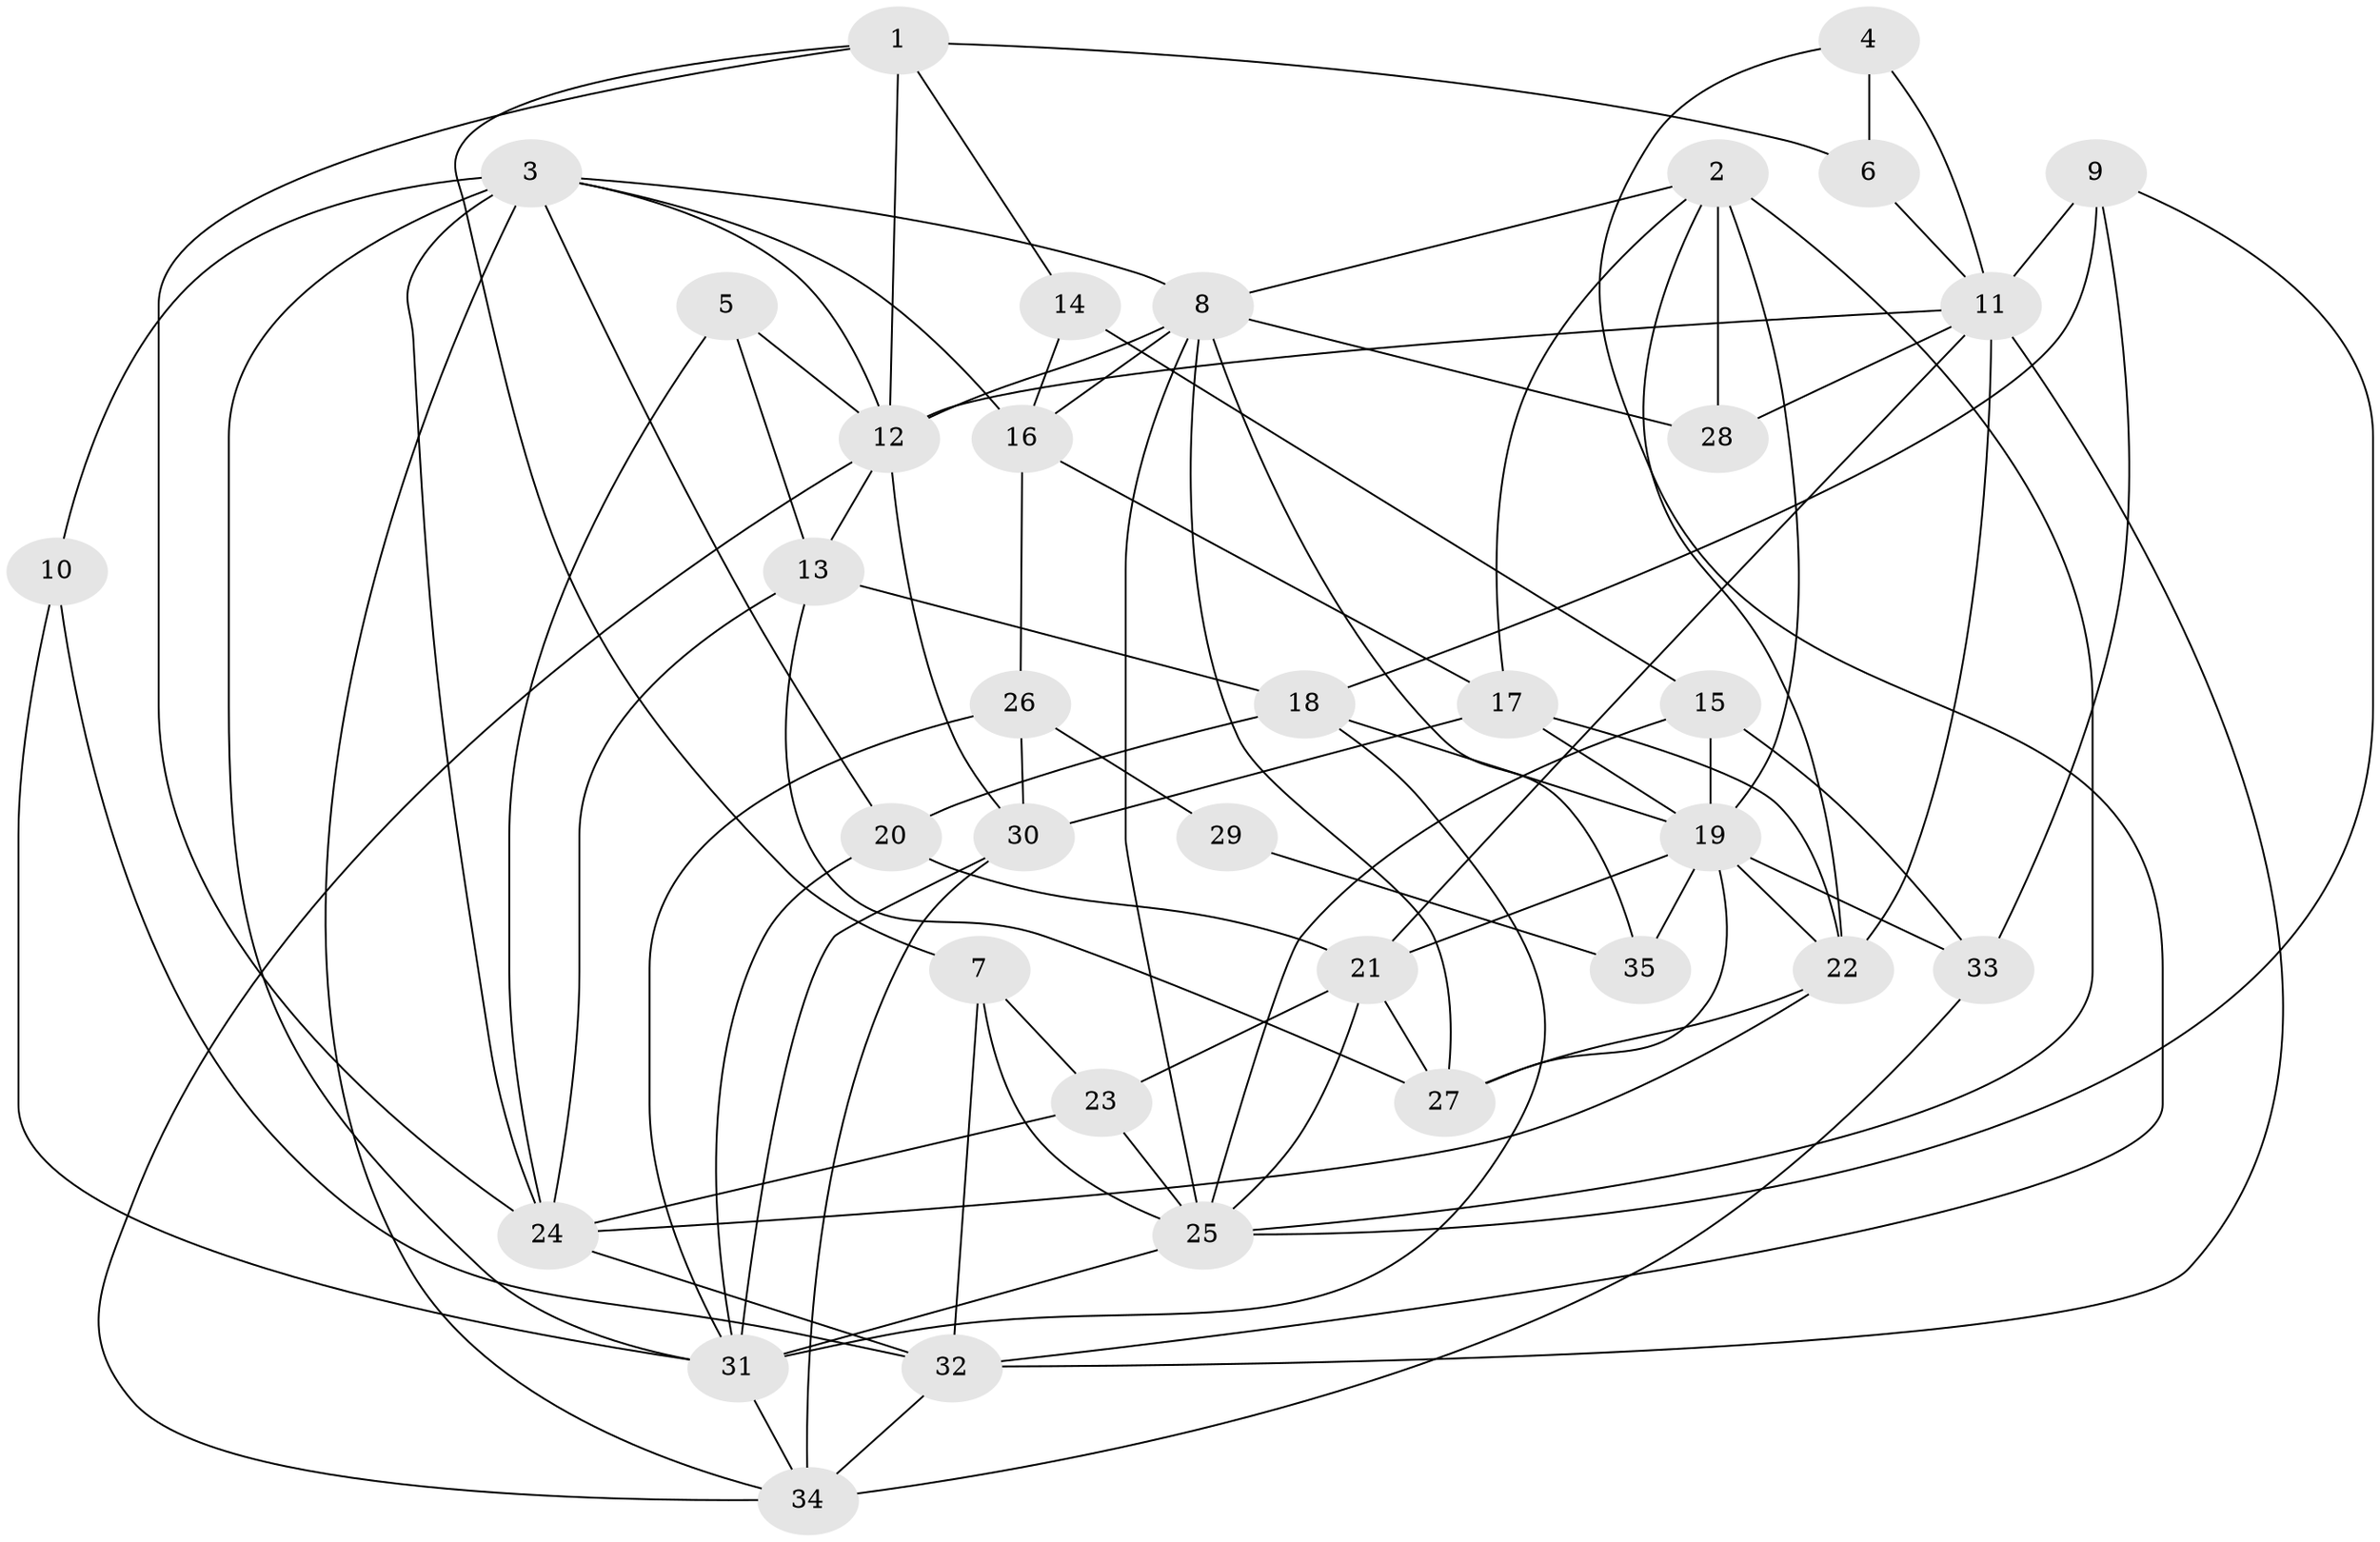 // original degree distribution, {4: 0.27692307692307694, 5: 0.18461538461538463, 3: 0.3230769230769231, 8: 0.03076923076923077, 2: 0.1076923076923077, 7: 0.03076923076923077, 6: 0.03076923076923077, 9: 0.015384615384615385}
// Generated by graph-tools (version 1.1) at 2025/02/03/09/25 03:02:10]
// undirected, 35 vertices, 90 edges
graph export_dot {
graph [start="1"]
  node [color=gray90,style=filled];
  1;
  2;
  3;
  4;
  5;
  6;
  7;
  8;
  9;
  10;
  11;
  12;
  13;
  14;
  15;
  16;
  17;
  18;
  19;
  20;
  21;
  22;
  23;
  24;
  25;
  26;
  27;
  28;
  29;
  30;
  31;
  32;
  33;
  34;
  35;
  1 -- 6 [weight=1.0];
  1 -- 7 [weight=1.0];
  1 -- 12 [weight=1.0];
  1 -- 14 [weight=1.0];
  1 -- 24 [weight=1.0];
  2 -- 8 [weight=1.0];
  2 -- 17 [weight=1.0];
  2 -- 19 [weight=1.0];
  2 -- 22 [weight=1.0];
  2 -- 25 [weight=1.0];
  2 -- 28 [weight=2.0];
  3 -- 8 [weight=1.0];
  3 -- 10 [weight=2.0];
  3 -- 12 [weight=1.0];
  3 -- 16 [weight=2.0];
  3 -- 20 [weight=1.0];
  3 -- 24 [weight=1.0];
  3 -- 31 [weight=1.0];
  3 -- 34 [weight=1.0];
  4 -- 6 [weight=1.0];
  4 -- 11 [weight=1.0];
  4 -- 32 [weight=1.0];
  5 -- 12 [weight=1.0];
  5 -- 13 [weight=1.0];
  5 -- 24 [weight=1.0];
  6 -- 11 [weight=1.0];
  7 -- 23 [weight=1.0];
  7 -- 25 [weight=1.0];
  7 -- 32 [weight=1.0];
  8 -- 12 [weight=1.0];
  8 -- 16 [weight=1.0];
  8 -- 25 [weight=2.0];
  8 -- 27 [weight=1.0];
  8 -- 28 [weight=1.0];
  8 -- 35 [weight=1.0];
  9 -- 11 [weight=1.0];
  9 -- 18 [weight=1.0];
  9 -- 25 [weight=1.0];
  9 -- 33 [weight=1.0];
  10 -- 31 [weight=1.0];
  10 -- 32 [weight=1.0];
  11 -- 12 [weight=1.0];
  11 -- 21 [weight=1.0];
  11 -- 22 [weight=2.0];
  11 -- 28 [weight=1.0];
  11 -- 32 [weight=1.0];
  12 -- 13 [weight=1.0];
  12 -- 30 [weight=1.0];
  12 -- 34 [weight=1.0];
  13 -- 18 [weight=1.0];
  13 -- 24 [weight=1.0];
  13 -- 27 [weight=1.0];
  14 -- 15 [weight=1.0];
  14 -- 16 [weight=1.0];
  15 -- 19 [weight=1.0];
  15 -- 25 [weight=1.0];
  15 -- 33 [weight=1.0];
  16 -- 17 [weight=1.0];
  16 -- 26 [weight=1.0];
  17 -- 19 [weight=1.0];
  17 -- 22 [weight=1.0];
  17 -- 30 [weight=1.0];
  18 -- 19 [weight=1.0];
  18 -- 20 [weight=1.0];
  18 -- 31 [weight=1.0];
  19 -- 21 [weight=1.0];
  19 -- 22 [weight=2.0];
  19 -- 27 [weight=1.0];
  19 -- 33 [weight=1.0];
  19 -- 35 [weight=2.0];
  20 -- 21 [weight=1.0];
  20 -- 31 [weight=1.0];
  21 -- 23 [weight=1.0];
  21 -- 25 [weight=1.0];
  21 -- 27 [weight=1.0];
  22 -- 24 [weight=1.0];
  22 -- 27 [weight=1.0];
  23 -- 24 [weight=1.0];
  23 -- 25 [weight=2.0];
  24 -- 32 [weight=2.0];
  25 -- 31 [weight=1.0];
  26 -- 29 [weight=1.0];
  26 -- 30 [weight=1.0];
  26 -- 31 [weight=1.0];
  29 -- 35 [weight=1.0];
  30 -- 31 [weight=1.0];
  30 -- 34 [weight=1.0];
  31 -- 34 [weight=1.0];
  32 -- 34 [weight=1.0];
  33 -- 34 [weight=1.0];
}

